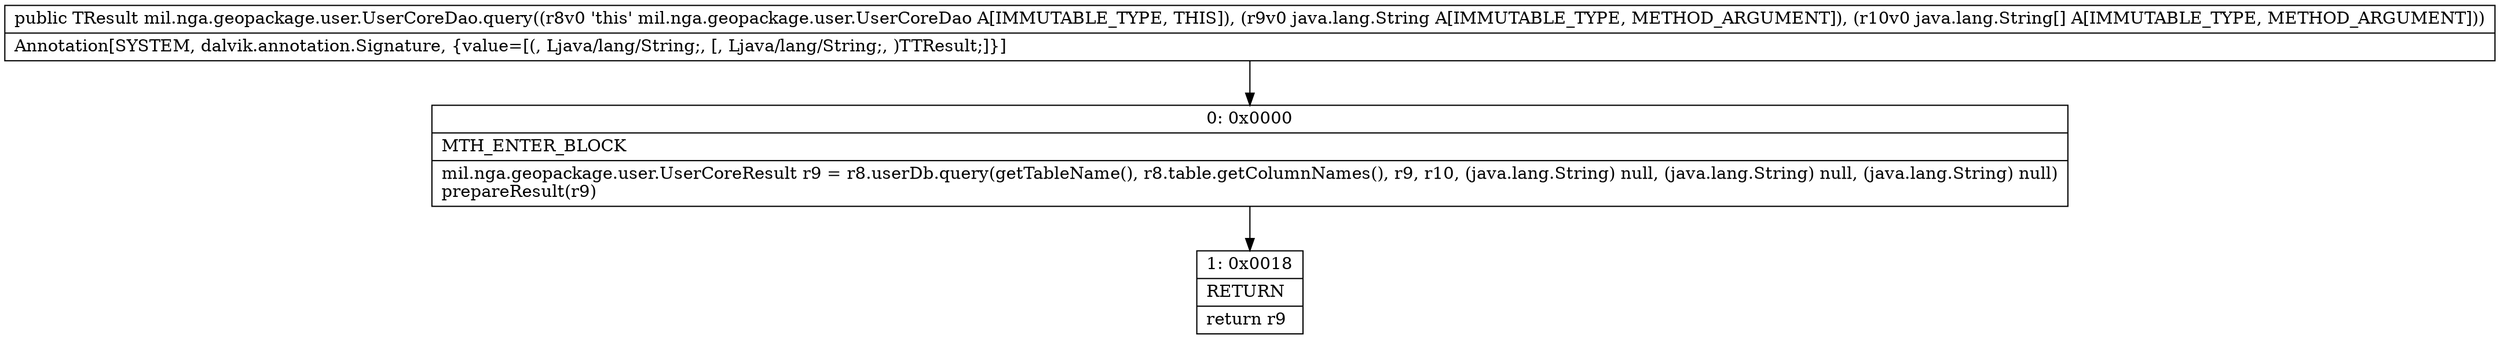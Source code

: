 digraph "CFG formil.nga.geopackage.user.UserCoreDao.query(Ljava\/lang\/String;[Ljava\/lang\/String;)Lmil\/nga\/geopackage\/user\/UserCoreResult;" {
Node_0 [shape=record,label="{0\:\ 0x0000|MTH_ENTER_BLOCK\l|mil.nga.geopackage.user.UserCoreResult r9 = r8.userDb.query(getTableName(), r8.table.getColumnNames(), r9, r10, (java.lang.String) null, (java.lang.String) null, (java.lang.String) null)\lprepareResult(r9)\l}"];
Node_1 [shape=record,label="{1\:\ 0x0018|RETURN\l|return r9\l}"];
MethodNode[shape=record,label="{public TResult mil.nga.geopackage.user.UserCoreDao.query((r8v0 'this' mil.nga.geopackage.user.UserCoreDao A[IMMUTABLE_TYPE, THIS]), (r9v0 java.lang.String A[IMMUTABLE_TYPE, METHOD_ARGUMENT]), (r10v0 java.lang.String[] A[IMMUTABLE_TYPE, METHOD_ARGUMENT]))  | Annotation[SYSTEM, dalvik.annotation.Signature, \{value=[(, Ljava\/lang\/String;, [, Ljava\/lang\/String;, )TTResult;]\}]\l}"];
MethodNode -> Node_0;
Node_0 -> Node_1;
}

